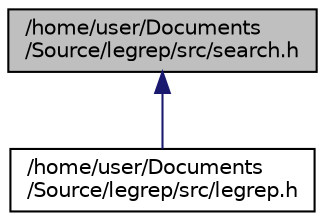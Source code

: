 digraph "/home/user/Documents/Source/legrep/src/search.h"
{
  edge [fontname="Helvetica",fontsize="10",labelfontname="Helvetica",labelfontsize="10"];
  node [fontname="Helvetica",fontsize="10",shape=record];
  Node1 [label="/home/user/Documents\l/Source/legrep/src/search.h",height=0.2,width=0.4,color="black", fillcolor="grey75", style="filled", fontcolor="black"];
  Node1 -> Node2 [dir="back",color="midnightblue",fontsize="10",style="solid",fontname="Helvetica"];
  Node2 [label="/home/user/Documents\l/Source/legrep/src/legrep.h",height=0.2,width=0.4,color="black", fillcolor="white", style="filled",URL="$legrep_8h_source.html"];
}
